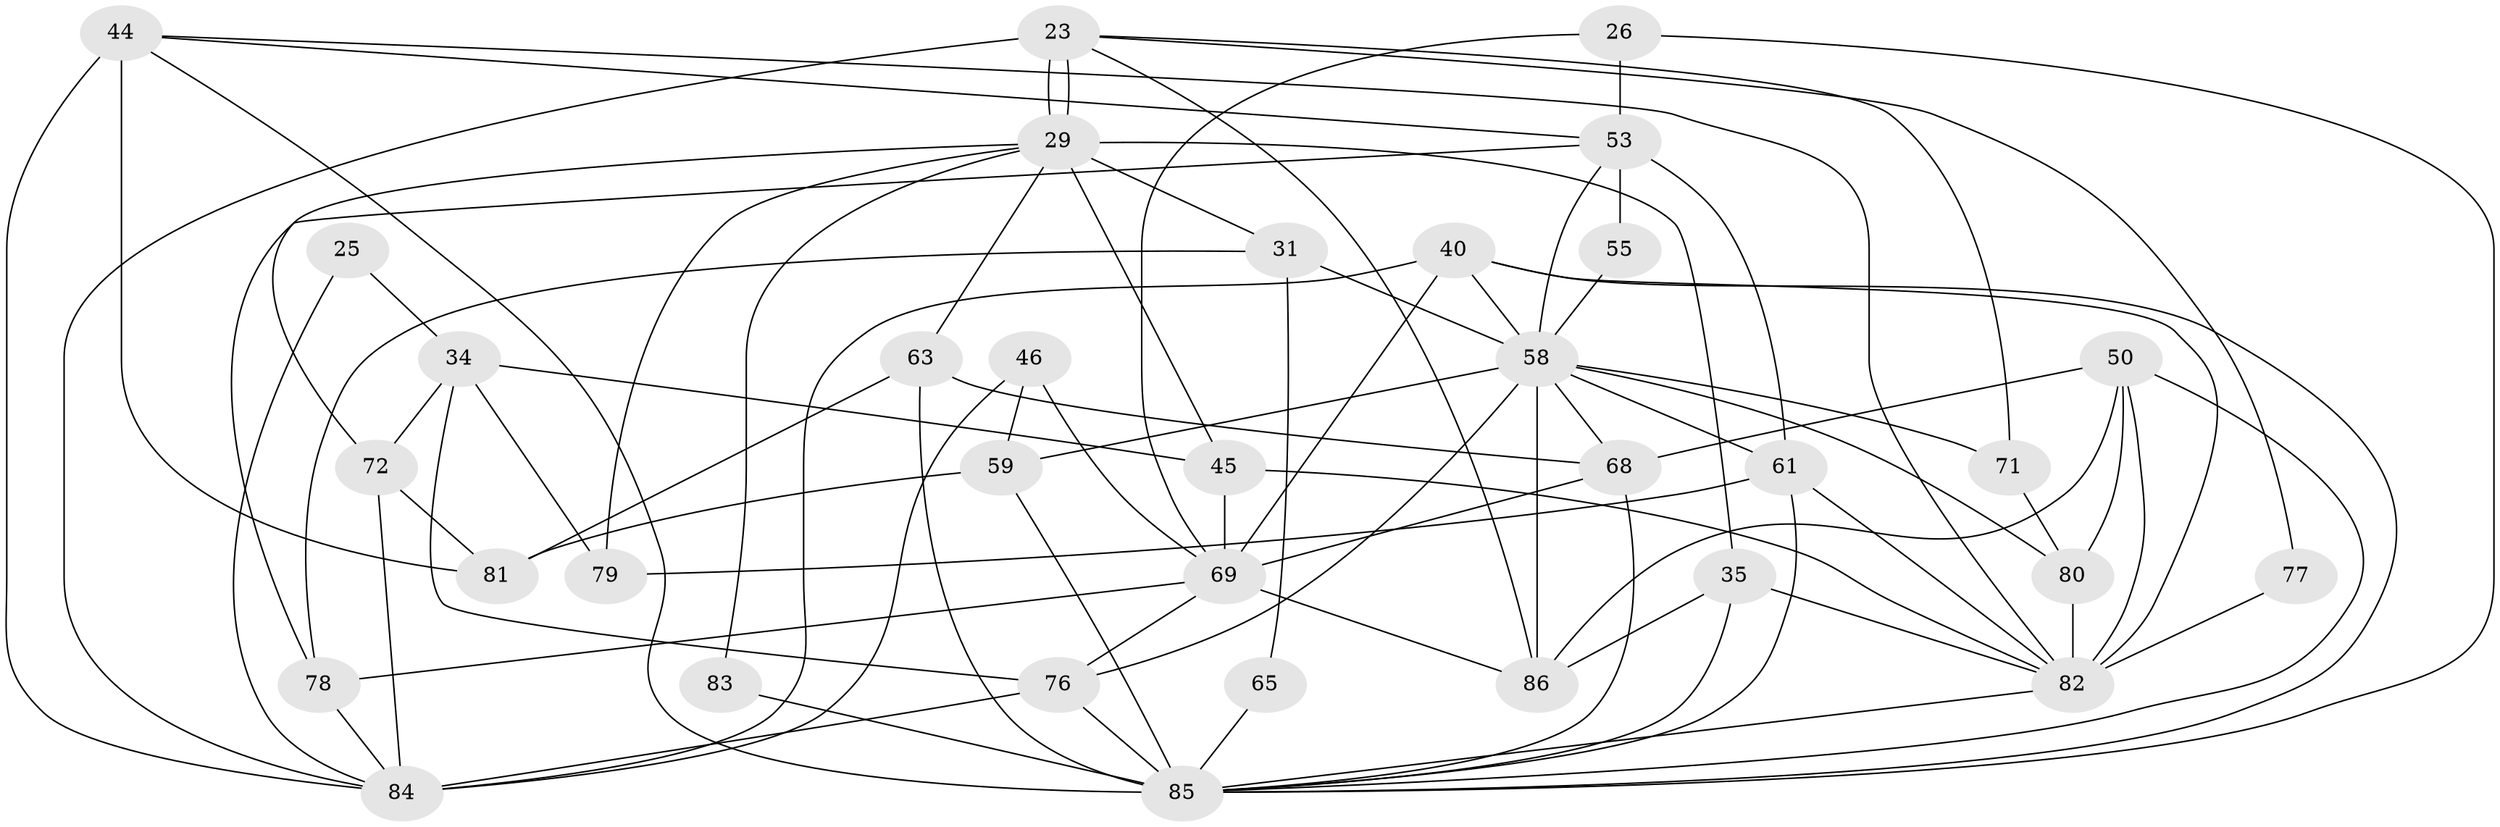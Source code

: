 // original degree distribution, {3: 0.36046511627906974, 4: 0.2441860465116279, 5: 0.1511627906976744, 7: 0.046511627906976744, 2: 0.08139534883720931, 6: 0.11627906976744186}
// Generated by graph-tools (version 1.1) at 2025/54/03/04/25 21:54:46]
// undirected, 34 vertices, 84 edges
graph export_dot {
graph [start="1"]
  node [color=gray90,style=filled];
  23 [super="+14"];
  25;
  26 [super="+10"];
  29 [super="+7"];
  31;
  34;
  35;
  40 [super="+36"];
  44 [super="+15+39"];
  45;
  46;
  50 [super="+17"];
  53 [super="+20"];
  55;
  58 [super="+28+47+56"];
  59 [super="+48+52"];
  61;
  63 [super="+27"];
  65;
  68 [super="+60"];
  69 [super="+42+62"];
  71 [super="+66"];
  72 [super="+24"];
  76 [super="+22+49"];
  77;
  78 [super="+11+32"];
  79;
  80 [super="+43"];
  81 [super="+18"];
  82 [super="+75"];
  83;
  84 [super="+64+33"];
  85 [super="+67+74"];
  86 [super="+57"];
  23 -- 29 [weight=2];
  23 -- 29;
  23 -- 77;
  23 -- 86;
  23 -- 71;
  23 -- 84;
  25 -- 34;
  25 -- 84;
  26 -- 53 [weight=2];
  26 -- 69;
  26 -- 85 [weight=2];
  29 -- 72;
  29 -- 35;
  29 -- 45 [weight=2];
  29 -- 63 [weight=2];
  29 -- 83;
  29 -- 31;
  29 -- 79;
  31 -- 65;
  31 -- 78;
  31 -- 58;
  34 -- 79;
  34 -- 45;
  34 -- 76;
  34 -- 72;
  35 -- 86;
  35 -- 82;
  35 -- 85;
  40 -- 84 [weight=4];
  40 -- 69;
  40 -- 82 [weight=3];
  40 -- 58 [weight=2];
  40 -- 85 [weight=2];
  44 -- 84 [weight=3];
  44 -- 53;
  44 -- 81;
  44 -- 82;
  44 -- 85;
  45 -- 82;
  45 -- 69;
  46 -- 69;
  46 -- 59;
  46 -- 84;
  50 -- 68;
  50 -- 82;
  50 -- 80;
  50 -- 86 [weight=2];
  50 -- 85;
  53 -- 61 [weight=2];
  53 -- 78;
  53 -- 55;
  53 -- 58;
  55 -- 58;
  58 -- 80 [weight=2];
  58 -- 86 [weight=2];
  58 -- 59 [weight=3];
  58 -- 76 [weight=3];
  58 -- 61;
  58 -- 68 [weight=2];
  58 -- 71 [weight=2];
  59 -- 81;
  59 -- 85 [weight=3];
  61 -- 79;
  61 -- 82;
  61 -- 85;
  63 -- 81;
  63 -- 68;
  63 -- 85;
  65 -- 85;
  68 -- 85;
  68 -- 69;
  69 -- 78;
  69 -- 76 [weight=2];
  69 -- 86;
  71 -- 80 [weight=2];
  72 -- 81;
  72 -- 84;
  76 -- 84 [weight=2];
  76 -- 85 [weight=4];
  77 -- 82 [weight=2];
  78 -- 84 [weight=2];
  80 -- 82 [weight=2];
  82 -- 85;
  83 -- 85;
}
